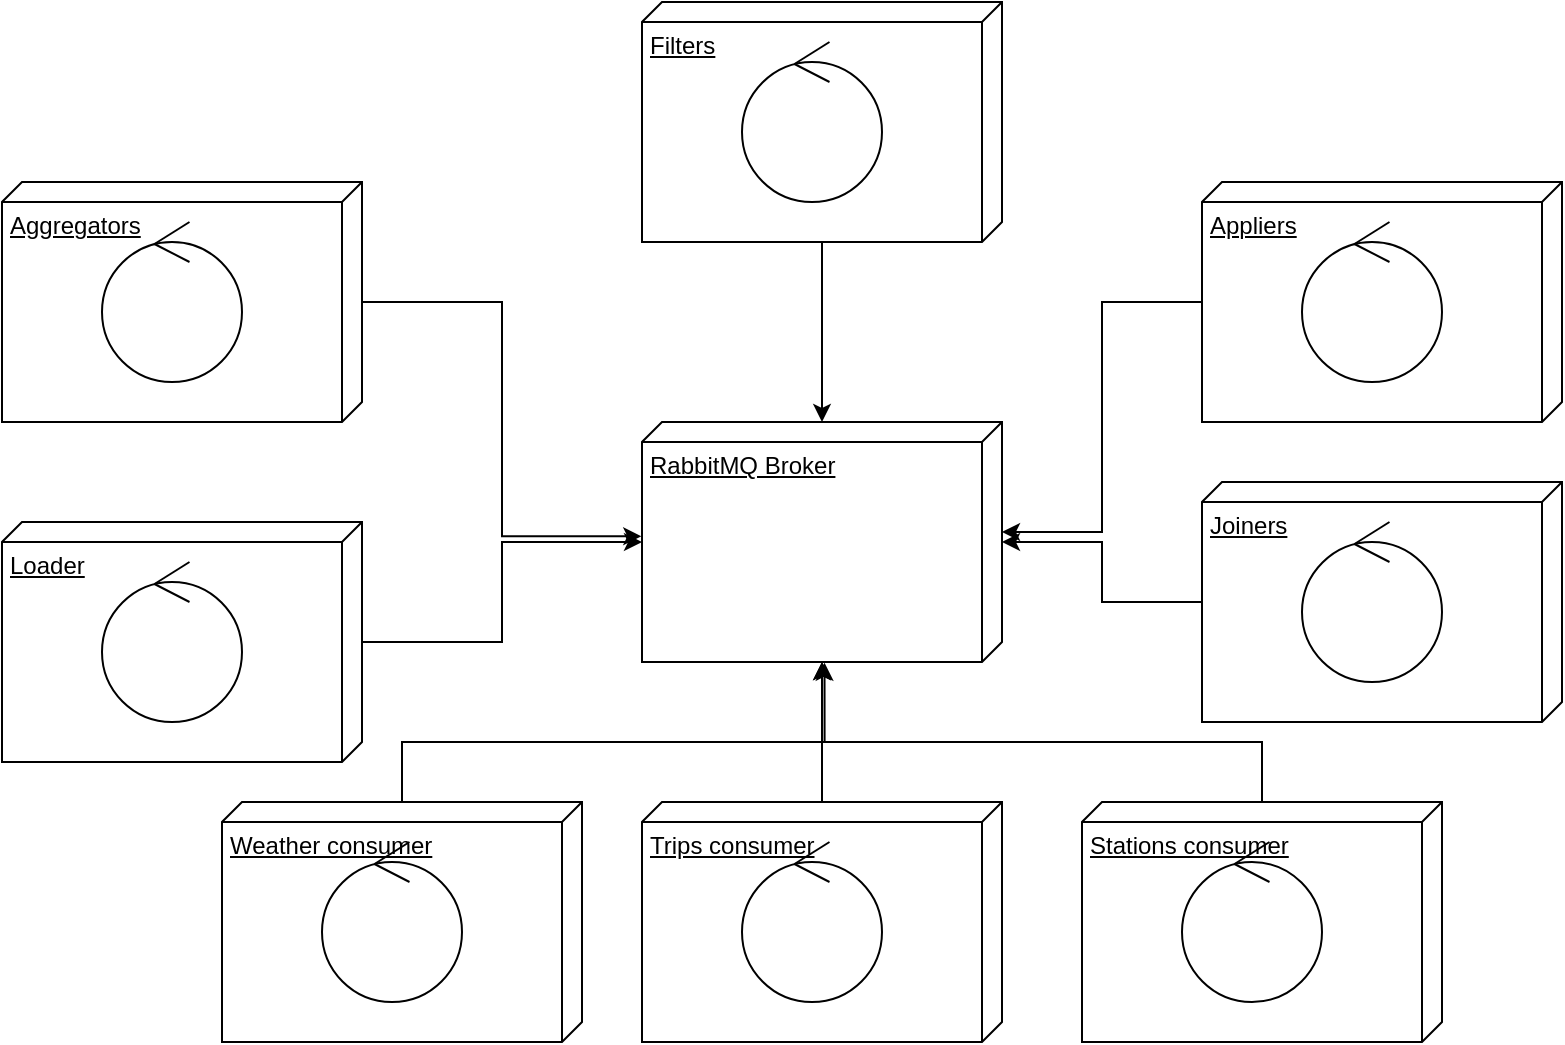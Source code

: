 <mxfile version="21.2.1" type="device">
  <diagram name="Page-1" id="vYN5MgoSLSVd4ba_a-Un">
    <mxGraphModel dx="1357" dy="810" grid="1" gridSize="10" guides="1" tooltips="1" connect="1" arrows="1" fold="1" page="1" pageScale="1" pageWidth="850" pageHeight="1100" math="0" shadow="0">
      <root>
        <mxCell id="0" />
        <mxCell id="1" parent="0" />
        <mxCell id="ogZTDi-YirRaAIbklzrm-1" value="RabbitMQ Broker" style="verticalAlign=top;align=left;spacingTop=8;spacingLeft=2;spacingRight=12;shape=cube;size=10;direction=south;fontStyle=4;html=1;whiteSpace=wrap;" vertex="1" parent="1">
          <mxGeometry x="320" y="290" width="180" height="120" as="geometry" />
        </mxCell>
        <mxCell id="ogZTDi-YirRaAIbklzrm-4" value="" style="group" vertex="1" connectable="0" parent="1">
          <mxGeometry y="340" width="180" height="120" as="geometry" />
        </mxCell>
        <mxCell id="ogZTDi-YirRaAIbklzrm-2" value="Loader" style="verticalAlign=top;align=left;spacingTop=8;spacingLeft=2;spacingRight=12;shape=cube;size=10;direction=south;fontStyle=4;html=1;whiteSpace=wrap;" vertex="1" parent="ogZTDi-YirRaAIbklzrm-4">
          <mxGeometry width="180" height="120" as="geometry" />
        </mxCell>
        <mxCell id="ogZTDi-YirRaAIbklzrm-3" value="" style="ellipse;shape=umlControl;whiteSpace=wrap;html=1;" vertex="1" parent="ogZTDi-YirRaAIbklzrm-4">
          <mxGeometry x="50" y="20" width="70" height="80" as="geometry" />
        </mxCell>
        <mxCell id="ogZTDi-YirRaAIbklzrm-7" value="" style="edgeStyle=orthogonalEdgeStyle;rounded=0;orthogonalLoop=1;jettySize=auto;html=1;" edge="1" parent="1" source="ogZTDi-YirRaAIbklzrm-2" target="ogZTDi-YirRaAIbklzrm-1">
          <mxGeometry relative="1" as="geometry" />
        </mxCell>
        <mxCell id="ogZTDi-YirRaAIbklzrm-8" value="" style="group" vertex="1" connectable="0" parent="1">
          <mxGeometry x="320" y="480" width="180" height="120" as="geometry" />
        </mxCell>
        <mxCell id="ogZTDi-YirRaAIbklzrm-9" value="Trips consumer" style="verticalAlign=top;align=left;spacingTop=8;spacingLeft=2;spacingRight=12;shape=cube;size=10;direction=south;fontStyle=4;html=1;whiteSpace=wrap;" vertex="1" parent="ogZTDi-YirRaAIbklzrm-8">
          <mxGeometry width="180" height="120" as="geometry" />
        </mxCell>
        <mxCell id="ogZTDi-YirRaAIbklzrm-10" value="" style="ellipse;shape=umlControl;whiteSpace=wrap;html=1;" vertex="1" parent="ogZTDi-YirRaAIbklzrm-8">
          <mxGeometry x="50" y="20" width="70" height="80" as="geometry" />
        </mxCell>
        <mxCell id="ogZTDi-YirRaAIbklzrm-11" value="" style="edgeStyle=orthogonalEdgeStyle;rounded=0;orthogonalLoop=1;jettySize=auto;html=1;" edge="1" parent="1" source="ogZTDi-YirRaAIbklzrm-9" target="ogZTDi-YirRaAIbklzrm-1">
          <mxGeometry relative="1" as="geometry" />
        </mxCell>
        <mxCell id="ogZTDi-YirRaAIbklzrm-12" value="" style="group" vertex="1" connectable="0" parent="1">
          <mxGeometry x="540" y="480" width="180" height="120" as="geometry" />
        </mxCell>
        <mxCell id="ogZTDi-YirRaAIbklzrm-13" value="Stations consumer" style="verticalAlign=top;align=left;spacingTop=8;spacingLeft=2;spacingRight=12;shape=cube;size=10;direction=south;fontStyle=4;html=1;whiteSpace=wrap;" vertex="1" parent="ogZTDi-YirRaAIbklzrm-12">
          <mxGeometry width="180" height="120" as="geometry" />
        </mxCell>
        <mxCell id="ogZTDi-YirRaAIbklzrm-14" value="" style="ellipse;shape=umlControl;whiteSpace=wrap;html=1;" vertex="1" parent="ogZTDi-YirRaAIbklzrm-12">
          <mxGeometry x="50" y="20" width="70" height="80" as="geometry" />
        </mxCell>
        <mxCell id="ogZTDi-YirRaAIbklzrm-15" style="edgeStyle=orthogonalEdgeStyle;rounded=0;orthogonalLoop=1;jettySize=auto;html=1;" edge="1" parent="1" source="ogZTDi-YirRaAIbklzrm-13" target="ogZTDi-YirRaAIbklzrm-1">
          <mxGeometry relative="1" as="geometry">
            <Array as="points">
              <mxPoint x="630" y="450" />
              <mxPoint x="410" y="450" />
            </Array>
          </mxGeometry>
        </mxCell>
        <mxCell id="ogZTDi-YirRaAIbklzrm-16" value="" style="group" vertex="1" connectable="0" parent="1">
          <mxGeometry x="110" y="480" width="180" height="120" as="geometry" />
        </mxCell>
        <mxCell id="ogZTDi-YirRaAIbklzrm-17" value="Weather consumer" style="verticalAlign=top;align=left;spacingTop=8;spacingLeft=2;spacingRight=12;shape=cube;size=10;direction=south;fontStyle=4;html=1;whiteSpace=wrap;" vertex="1" parent="ogZTDi-YirRaAIbklzrm-16">
          <mxGeometry width="180" height="120" as="geometry" />
        </mxCell>
        <mxCell id="ogZTDi-YirRaAIbklzrm-18" value="" style="ellipse;shape=umlControl;whiteSpace=wrap;html=1;" vertex="1" parent="ogZTDi-YirRaAIbklzrm-16">
          <mxGeometry x="50" y="20" width="70" height="80" as="geometry" />
        </mxCell>
        <mxCell id="ogZTDi-YirRaAIbklzrm-19" style="edgeStyle=orthogonalEdgeStyle;rounded=0;orthogonalLoop=1;jettySize=auto;html=1;entryX=1.003;entryY=0.493;entryDx=0;entryDy=0;entryPerimeter=0;" edge="1" parent="1" source="ogZTDi-YirRaAIbklzrm-17" target="ogZTDi-YirRaAIbklzrm-1">
          <mxGeometry relative="1" as="geometry">
            <Array as="points">
              <mxPoint x="200" y="450" />
              <mxPoint x="411" y="450" />
            </Array>
          </mxGeometry>
        </mxCell>
        <mxCell id="ogZTDi-YirRaAIbklzrm-39" value="" style="group" vertex="1" connectable="0" parent="1">
          <mxGeometry x="320" y="80" width="180" height="120" as="geometry" />
        </mxCell>
        <mxCell id="ogZTDi-YirRaAIbklzrm-40" value="Filters" style="verticalAlign=top;align=left;spacingTop=8;spacingLeft=2;spacingRight=12;shape=cube;size=10;direction=south;fontStyle=4;html=1;whiteSpace=wrap;" vertex="1" parent="ogZTDi-YirRaAIbklzrm-39">
          <mxGeometry width="180" height="120" as="geometry" />
        </mxCell>
        <mxCell id="ogZTDi-YirRaAIbklzrm-41" value="" style="ellipse;shape=umlControl;whiteSpace=wrap;html=1;" vertex="1" parent="ogZTDi-YirRaAIbklzrm-39">
          <mxGeometry x="50" y="20" width="70" height="80" as="geometry" />
        </mxCell>
        <mxCell id="ogZTDi-YirRaAIbklzrm-42" value="" style="edgeStyle=orthogonalEdgeStyle;rounded=0;orthogonalLoop=1;jettySize=auto;html=1;" edge="1" parent="1" source="ogZTDi-YirRaAIbklzrm-40" target="ogZTDi-YirRaAIbklzrm-1">
          <mxGeometry relative="1" as="geometry" />
        </mxCell>
        <mxCell id="ogZTDi-YirRaAIbklzrm-43" value="" style="group" vertex="1" connectable="0" parent="1">
          <mxGeometry x="600" y="320" width="180" height="120" as="geometry" />
        </mxCell>
        <mxCell id="ogZTDi-YirRaAIbklzrm-44" value="Joiners" style="verticalAlign=top;align=left;spacingTop=8;spacingLeft=2;spacingRight=12;shape=cube;size=10;direction=south;fontStyle=4;html=1;whiteSpace=wrap;" vertex="1" parent="ogZTDi-YirRaAIbklzrm-43">
          <mxGeometry width="180" height="120" as="geometry" />
        </mxCell>
        <mxCell id="ogZTDi-YirRaAIbklzrm-45" value="" style="ellipse;shape=umlControl;whiteSpace=wrap;html=1;" vertex="1" parent="ogZTDi-YirRaAIbklzrm-43">
          <mxGeometry x="50" y="20" width="70" height="80" as="geometry" />
        </mxCell>
        <mxCell id="ogZTDi-YirRaAIbklzrm-46" value="" style="edgeStyle=orthogonalEdgeStyle;rounded=0;orthogonalLoop=1;jettySize=auto;html=1;" edge="1" parent="1" source="ogZTDi-YirRaAIbklzrm-44" target="ogZTDi-YirRaAIbklzrm-1">
          <mxGeometry relative="1" as="geometry" />
        </mxCell>
        <mxCell id="ogZTDi-YirRaAIbklzrm-47" value="" style="group" vertex="1" connectable="0" parent="1">
          <mxGeometry y="170" width="180" height="120" as="geometry" />
        </mxCell>
        <mxCell id="ogZTDi-YirRaAIbklzrm-48" value="Aggregators" style="verticalAlign=top;align=left;spacingTop=8;spacingLeft=2;spacingRight=12;shape=cube;size=10;direction=south;fontStyle=4;html=1;whiteSpace=wrap;" vertex="1" parent="ogZTDi-YirRaAIbklzrm-47">
          <mxGeometry width="180" height="120" as="geometry" />
        </mxCell>
        <mxCell id="ogZTDi-YirRaAIbklzrm-49" value="" style="ellipse;shape=umlControl;whiteSpace=wrap;html=1;" vertex="1" parent="ogZTDi-YirRaAIbklzrm-47">
          <mxGeometry x="50" y="20" width="70" height="80" as="geometry" />
        </mxCell>
        <mxCell id="ogZTDi-YirRaAIbklzrm-50" style="edgeStyle=orthogonalEdgeStyle;rounded=0;orthogonalLoop=1;jettySize=auto;html=1;entryX=0.476;entryY=1.002;entryDx=0;entryDy=0;entryPerimeter=0;" edge="1" parent="1" source="ogZTDi-YirRaAIbklzrm-48" target="ogZTDi-YirRaAIbklzrm-1">
          <mxGeometry relative="1" as="geometry" />
        </mxCell>
        <mxCell id="ogZTDi-YirRaAIbklzrm-51" value="" style="group" vertex="1" connectable="0" parent="1">
          <mxGeometry x="600" y="170" width="180" height="120" as="geometry" />
        </mxCell>
        <mxCell id="ogZTDi-YirRaAIbklzrm-52" value="Appliers" style="verticalAlign=top;align=left;spacingTop=8;spacingLeft=2;spacingRight=12;shape=cube;size=10;direction=south;fontStyle=4;html=1;whiteSpace=wrap;" vertex="1" parent="ogZTDi-YirRaAIbklzrm-51">
          <mxGeometry width="180" height="120" as="geometry" />
        </mxCell>
        <mxCell id="ogZTDi-YirRaAIbklzrm-53" value="" style="ellipse;shape=umlControl;whiteSpace=wrap;html=1;" vertex="1" parent="ogZTDi-YirRaAIbklzrm-51">
          <mxGeometry x="50" y="20" width="70" height="80" as="geometry" />
        </mxCell>
        <mxCell id="ogZTDi-YirRaAIbklzrm-54" style="edgeStyle=orthogonalEdgeStyle;rounded=0;orthogonalLoop=1;jettySize=auto;html=1;entryX=0;entryY=0;entryDx=55;entryDy=0;entryPerimeter=0;" edge="1" parent="1" source="ogZTDi-YirRaAIbklzrm-52" target="ogZTDi-YirRaAIbklzrm-1">
          <mxGeometry relative="1" as="geometry" />
        </mxCell>
      </root>
    </mxGraphModel>
  </diagram>
</mxfile>
